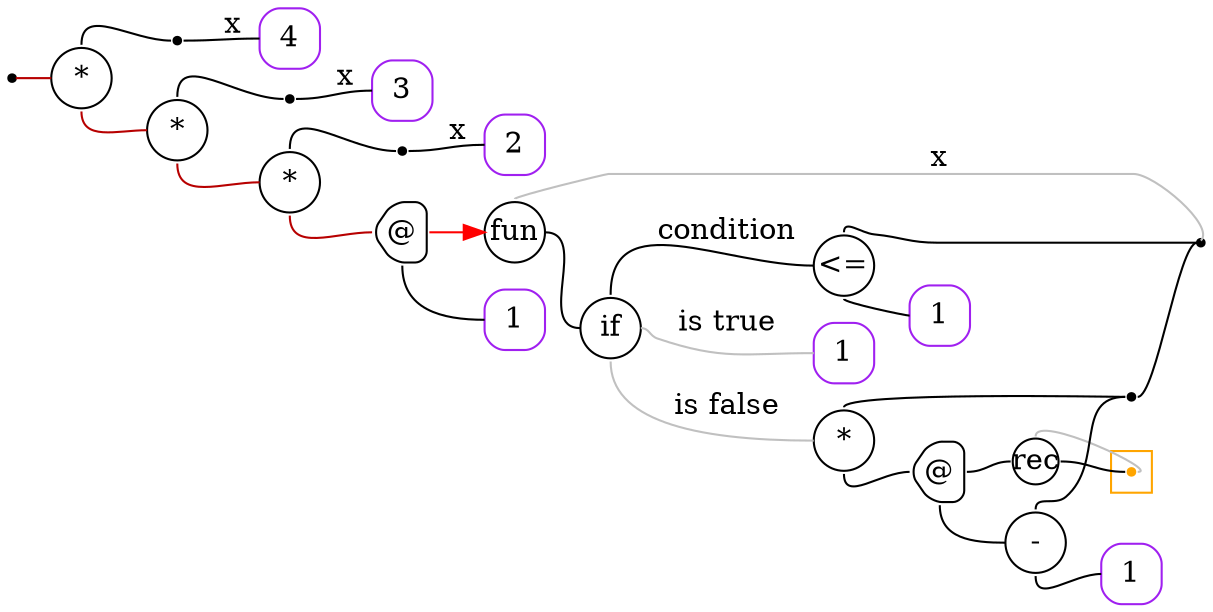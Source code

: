 digraph G {
  rankdir=LR;
  edge[arrowhead=none,arrowtail=none];
  node[fixedsize=true,shape=circle]
  size="9.201041666666667,5.219270833333334";
  labeldistance=0;
  nodesep=.175;
  ranksep=.175;

 nd1[shape=point];
   nd14[label="4",tooltip="nd14-ConstGraph",style=rounded,orientation=90,shape=square,width=.4,height=.4,color="purple"];
 nd42[label="*",tooltip="nd42-BinOpGraph",style=rounded,width=.4,height=.4,color="#000000"];
 nd59[label=" ",tooltip="nd59-ContractGraph",style=rounded,orientation=90,shape=point];
   nd113[label="3",tooltip="nd113-ConstGraph",style=rounded,orientation=90,shape=square,width=.4,height=.4,color="purple"];
 nd84[label="*",tooltip="nd84-BinOpGraph",style=rounded,width=.4,height=.4,color="#000000"];
 nd92[label=" ",tooltip="nd92-ContractGraph",style=rounded,orientation=90,shape=point];
   nd162[label="2",tooltip="nd162-ConstGraph",style=rounded,orientation=90,shape=square,width=.4,height=.4,color="purple"];
 nd133[label="*",tooltip="nd133-BinOpGraph",style=rounded,width=.4,height=.4,color="#000000"];
 nd134[label="@",tooltip="nd134-AppGraph",style=rounded,orientation=90,shape=house,width=.4,height=.4,color="#000000"];
 nd141[label=" ",tooltip="nd141-ContractGraph",style=rounded,orientation=90,shape=point];
   nd211[label="1",tooltip="nd211-ConstGraph",style=rounded,orientation=90,shape=square,width=.4,height=.4,color="purple"];
 nd215[label="rec",tooltip="nd215-RecurGraph",style=rounded,width=.3,height=.3,color="#000000"];
   subgraph cluster_nd219 {
     graph[style=fill,color="orange"];
     ndcluster_nd219[tooltip="nd219",orientation=90,shape=point,color="orange"];
   };
 nd171[label="fun",tooltip="nd171-AbsGraph",style=rounded,width=.4,height=.4,color="#000000"];
 nd172[label="if",tooltip="nd172-IfGraph",style=rounded,width=.4,height=.4,color="#000000"];
 nd173[label="<=",tooltip="nd173-BinOpGraph",style=rounded,width=.4,height=.4,color="#000000"];
   nd177[label="1",tooltip="nd177-ConstGraph",style=rounded,orientation=90,shape=square,width=.4,height=.4,color="purple"];
   nd181[label="1",tooltip="nd181-ConstGraph",style=rounded,orientation=90,shape=square,width=.4,height=.4,color="purple"];
 nd182[label="*",tooltip="nd182-BinOpGraph",style=rounded,width=.4,height=.4,color="#000000"];
 nd183[label="@",tooltip="nd183-AppGraph",style=rounded,orientation=90,shape=house,width=.4,height=.4,color="#000000"];
 nd185[label="-",tooltip="nd185-BinOpGraph",style=rounded,width=.4,height=.4,color="#000000"];
   nd189[label="1",tooltip="nd189-ConstGraph",style=rounded,orientation=90,shape=square,width=.4,height=.4,color="purple"];
 nd190[label=" ",tooltip="nd190-ContractGraph",style=rounded,orientation=90,shape=point];
 nd191[label=" ",tooltip="nd191-ContractGraph",style=rounded,orientation=90,shape=point];

  nd42->nd59[tailport=n,headport=w];
  nd1->nd42[label="",tailport=e,headport=w,color="#b70000",arrowhead=none,arrowtail=none];
  nd59->nd14[label="x",tailport=e,headport=w];
  nd84->nd92[tailport=n,headport=w];
  nd42->nd84[label="",tailport=s,headport=w,color="#b70000",arrowhead=none,arrowtail=none];
  nd92->nd113[label="x",tailport=e,headport=w];
  nd134->nd171[tailport=e,headport=w,color=red,arrowhead=normal];
  nd134->nd211[tailport=s,headport=w];
  nd133->nd134[tailport=s,headport=w,color="#b70000",arrowhead=none,arrowtail=none];
  nd133->nd141[tailport=n,headport=w];
  nd84->nd133[label="",tailport=s,headport=w,color="#b70000",arrowhead=none,arrowtail=none];
  nd141->nd162[label="x",tailport=e,headport=w];
  nd173->nd177[tailport=s,headport=w];
  nd185->nd189[tailport=s,headport=w];
  nd183->nd215[tailport=e,headport=w,color=black,arrowhead=none,arrowtail=none];
  nd183->nd185[tailport=s,headport=w];
  nd182->nd183[tailport=s,headport=w];
  nd185->nd190[tailport=n,headport=w];
  nd182->nd190[tailport=n,headport=w];
  nd172->nd173[label="condition",tailport=n,headport=w];
  nd172->nd181[label="is true",tailport=e,headport=w,color=grey,arrowhead=none,arrowtail=none];
  nd172->nd182[label="is false",tailport=s,headport=w,color=grey,arrowhead=none,arrowtail=none];
  nd173->nd191[tailport=n,headport=w];
  nd190->nd191[tailport=e,headport=w];
  nd171->nd172[tailport=e,headport=w];
  nd171->nd191[dir=back,label="x",headport=ne,tailport=n,color=grey,arrowhead=none,arrowtail=none];
  nd215->ndcluster_nd219[dir=back,headport=e,tailport=n,color=grey,arrowhead=none,arrowtail=none];
  nd215->ndcluster_nd219[tailport=e,headport=w];
}